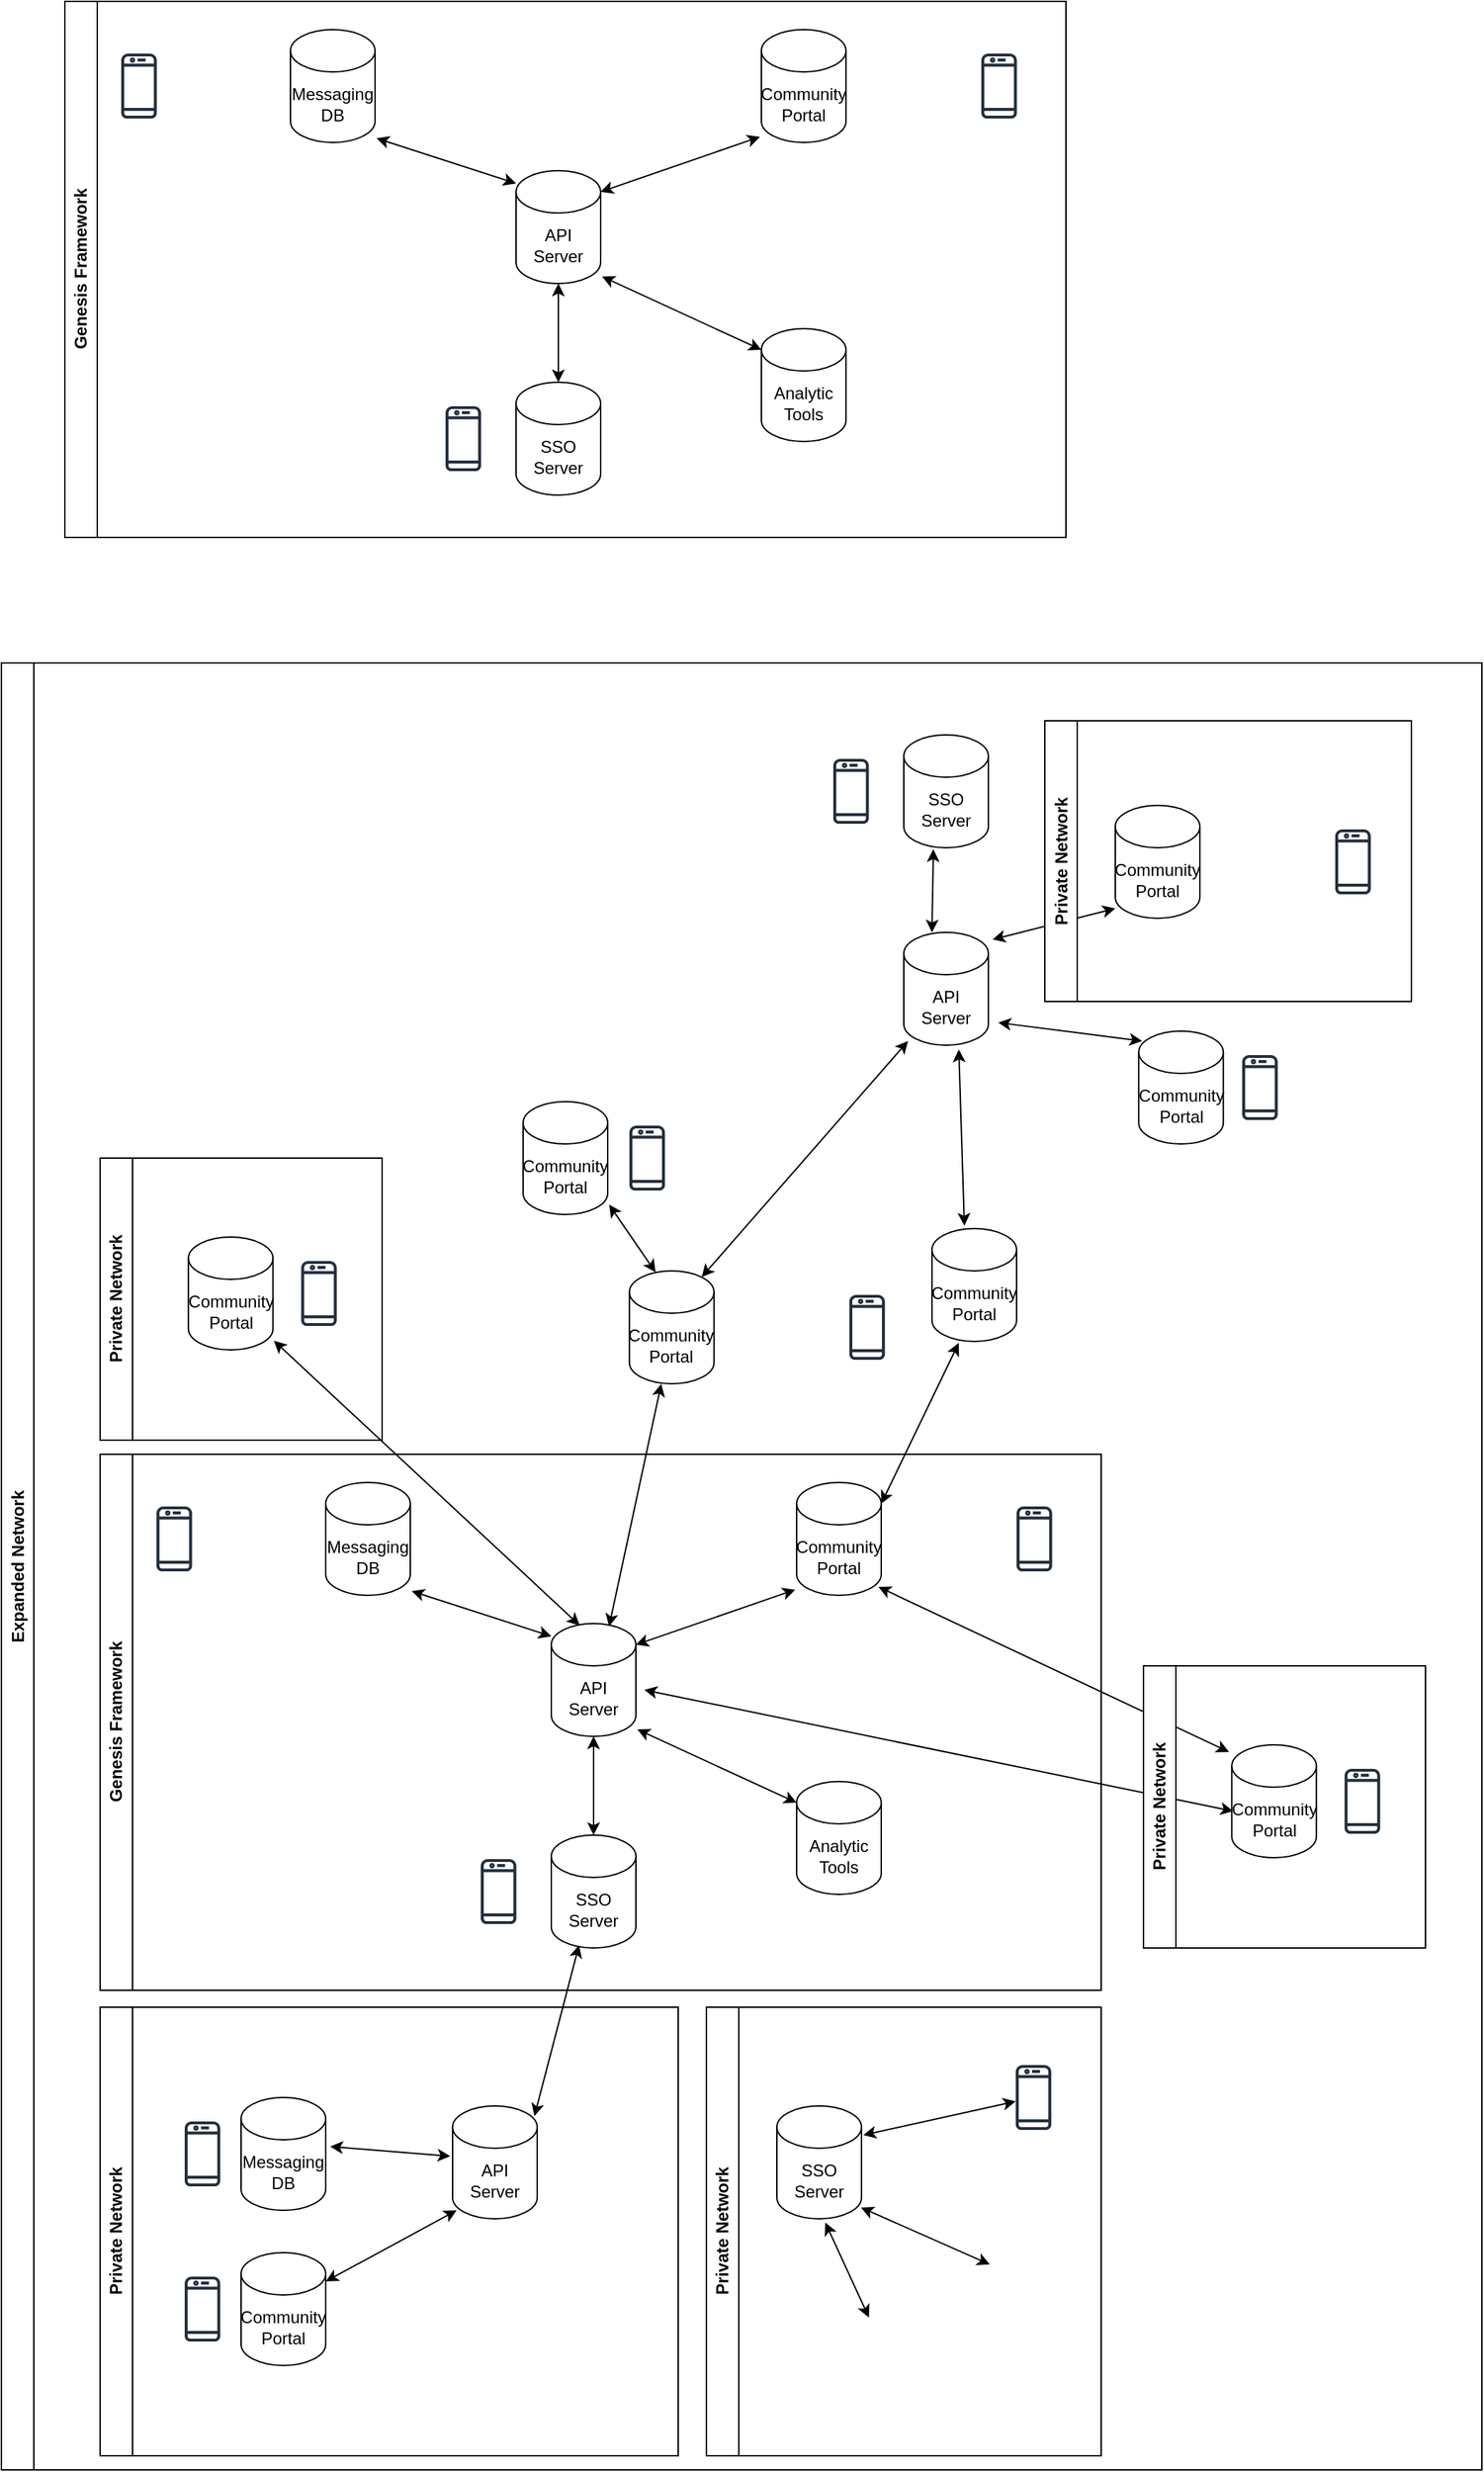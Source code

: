 <mxfile version="21.6.1" type="github">
  <diagram name="Page-1" id="wgeQyutbsQQGkMpldoMY">
    <mxGraphModel dx="1803" dy="1907" grid="1" gridSize="10" guides="1" tooltips="1" connect="1" arrows="1" fold="1" page="1" pageScale="1" pageWidth="827" pageHeight="1169" math="0" shadow="0">
      <root>
        <mxCell id="0" />
        <mxCell id="1" parent="0" />
        <mxCell id="xewjQf0Adfk6eAvZCkh6-1" value="API&lt;br&gt;Server" style="shape=cylinder3;whiteSpace=wrap;html=1;boundedLbl=1;backgroundOutline=1;size=15;" vertex="1" parent="1">
          <mxGeometry x="350" y="320" width="60" height="80" as="geometry" />
        </mxCell>
        <mxCell id="xewjQf0Adfk6eAvZCkh6-2" value="Messaging&lt;br&gt;DB" style="shape=cylinder3;whiteSpace=wrap;html=1;boundedLbl=1;backgroundOutline=1;size=15;" vertex="1" parent="1">
          <mxGeometry x="190" y="220" width="60" height="80" as="geometry" />
        </mxCell>
        <mxCell id="xewjQf0Adfk6eAvZCkh6-4" value="" style="shape=image;html=1;verticalAlign=top;verticalLabelPosition=bottom;labelBackgroundColor=#ffffff;imageAspect=0;aspect=fixed;image=https://cdn4.iconfinder.com/data/icons/computer-and-web-2/500/Dashboard-128.png" vertex="1" parent="1">
          <mxGeometry x="108" y="228" width="64" height="64" as="geometry" />
        </mxCell>
        <mxCell id="xewjQf0Adfk6eAvZCkh6-5" value="" style="sketch=0;outlineConnect=0;fontColor=#232F3E;gradientColor=none;fillColor=#232F3D;strokeColor=none;dashed=0;verticalLabelPosition=bottom;verticalAlign=top;align=center;html=1;fontSize=12;fontStyle=0;aspect=fixed;pointerEvents=1;shape=mxgraph.aws4.mobile_client;" vertex="1" parent="1">
          <mxGeometry x="70" y="236" width="25.23" height="48" as="geometry" />
        </mxCell>
        <mxCell id="xewjQf0Adfk6eAvZCkh6-6" value="" style="shape=image;html=1;verticalAlign=top;verticalLabelPosition=bottom;labelBackgroundColor=#ffffff;imageAspect=0;aspect=fixed;image=https://cdn4.iconfinder.com/data/icons/computer-and-web-2/500/Dashboard-128.png" vertex="1" parent="1">
          <mxGeometry x="606.62" y="228" width="64" height="64" as="geometry" />
        </mxCell>
        <mxCell id="xewjQf0Adfk6eAvZCkh6-7" value="Community&lt;br&gt;Portal" style="shape=cylinder3;whiteSpace=wrap;html=1;boundedLbl=1;backgroundOutline=1;size=15;" vertex="1" parent="1">
          <mxGeometry x="524" y="220" width="60" height="80" as="geometry" />
        </mxCell>
        <mxCell id="xewjQf0Adfk6eAvZCkh6-8" value="Analytic&lt;br&gt;Tools" style="shape=cylinder3;whiteSpace=wrap;html=1;boundedLbl=1;backgroundOutline=1;size=15;" vertex="1" parent="1">
          <mxGeometry x="524" y="432" width="60" height="80" as="geometry" />
        </mxCell>
        <mxCell id="xewjQf0Adfk6eAvZCkh6-9" value="" style="shape=image;html=1;verticalAlign=top;verticalLabelPosition=bottom;labelBackgroundColor=#ffffff;imageAspect=0;aspect=fixed;image=https://cdn4.iconfinder.com/data/icons/computer-and-web-2/500/Dashboard-128.png" vertex="1" parent="1">
          <mxGeometry x="606.62" y="440" width="64" height="64" as="geometry" />
        </mxCell>
        <mxCell id="xewjQf0Adfk6eAvZCkh6-11" value="" style="endArrow=classic;startArrow=classic;html=1;rounded=0;entryX=1.017;entryY=0.963;entryDx=0;entryDy=0;entryPerimeter=0;exitX=0;exitY=0.113;exitDx=0;exitDy=0;exitPerimeter=0;" edge="1" parent="1" source="xewjQf0Adfk6eAvZCkh6-1" target="xewjQf0Adfk6eAvZCkh6-2">
          <mxGeometry width="50" height="50" relative="1" as="geometry">
            <mxPoint x="400" y="470" as="sourcePoint" />
            <mxPoint x="280" y="400" as="targetPoint" />
          </mxGeometry>
        </mxCell>
        <mxCell id="xewjQf0Adfk6eAvZCkh6-12" value="" style="endArrow=classic;startArrow=classic;html=1;rounded=0;entryX=1;entryY=0;entryDx=0;entryDy=15;entryPerimeter=0;exitX=-0.017;exitY=0.95;exitDx=0;exitDy=0;exitPerimeter=0;" edge="1" parent="1" source="xewjQf0Adfk6eAvZCkh6-7" target="xewjQf0Adfk6eAvZCkh6-1">
          <mxGeometry width="50" height="50" relative="1" as="geometry">
            <mxPoint x="510" y="310" as="sourcePoint" />
            <mxPoint x="450" y="350" as="targetPoint" />
          </mxGeometry>
        </mxCell>
        <mxCell id="xewjQf0Adfk6eAvZCkh6-13" value="" style="sketch=0;outlineConnect=0;fontColor=#232F3E;gradientColor=none;fillColor=#232F3D;strokeColor=none;dashed=0;verticalLabelPosition=bottom;verticalAlign=top;align=center;html=1;fontSize=12;fontStyle=0;aspect=fixed;pointerEvents=1;shape=mxgraph.aws4.mobile_client;" vertex="1" parent="1">
          <mxGeometry x="300" y="486" width="25.23" height="48" as="geometry" />
        </mxCell>
        <mxCell id="xewjQf0Adfk6eAvZCkh6-14" value="SSO&lt;br&gt;Server" style="shape=cylinder3;whiteSpace=wrap;html=1;boundedLbl=1;backgroundOutline=1;size=15;" vertex="1" parent="1">
          <mxGeometry x="350" y="470" width="60" height="80" as="geometry" />
        </mxCell>
        <mxCell id="xewjQf0Adfk6eAvZCkh6-15" value="" style="endArrow=classic;startArrow=classic;html=1;rounded=0;exitX=0.5;exitY=0;exitDx=0;exitDy=0;exitPerimeter=0;entryX=0.5;entryY=1;entryDx=0;entryDy=0;entryPerimeter=0;" edge="1" parent="1" source="xewjQf0Adfk6eAvZCkh6-14" target="xewjQf0Adfk6eAvZCkh6-1">
          <mxGeometry width="50" height="50" relative="1" as="geometry">
            <mxPoint x="400" y="470" as="sourcePoint" />
            <mxPoint x="450" y="420" as="targetPoint" />
          </mxGeometry>
        </mxCell>
        <mxCell id="xewjQf0Adfk6eAvZCkh6-16" value="" style="endArrow=classic;startArrow=classic;html=1;rounded=0;entryX=0;entryY=0;entryDx=0;entryDy=15;entryPerimeter=0;exitX=1.017;exitY=0.938;exitDx=0;exitDy=0;exitPerimeter=0;" edge="1" parent="1" source="xewjQf0Adfk6eAvZCkh6-1" target="xewjQf0Adfk6eAvZCkh6-8">
          <mxGeometry width="50" height="50" relative="1" as="geometry">
            <mxPoint x="450" y="390" as="sourcePoint" />
            <mxPoint x="450" y="420" as="targetPoint" />
          </mxGeometry>
        </mxCell>
        <mxCell id="xewjQf0Adfk6eAvZCkh6-17" value="" style="shape=image;html=1;verticalAlign=top;verticalLabelPosition=bottom;labelBackgroundColor=#ffffff;imageAspect=0;aspect=fixed;image=https://cdn4.iconfinder.com/data/icons/computer-and-web-2/500/Dashboard-128.png" vertex="1" parent="1">
          <mxGeometry x="270" y="328" width="64" height="64" as="geometry" />
        </mxCell>
        <mxCell id="xewjQf0Adfk6eAvZCkh6-18" value="" style="sketch=0;outlineConnect=0;fontColor=#232F3E;gradientColor=none;fillColor=#232F3D;strokeColor=none;dashed=0;verticalLabelPosition=bottom;verticalAlign=top;align=center;html=1;fontSize=12;fontStyle=0;aspect=fixed;pointerEvents=1;shape=mxgraph.aws4.mobile_client;" vertex="1" parent="1">
          <mxGeometry x="680" y="236" width="25.23" height="48" as="geometry" />
        </mxCell>
        <mxCell id="xewjQf0Adfk6eAvZCkh6-19" value="" style="shape=image;html=1;verticalAlign=top;verticalLabelPosition=bottom;labelBackgroundColor=#ffffff;imageAspect=0;aspect=fixed;image=https://cdn4.iconfinder.com/data/icons/computer-and-web-2/500/Dashboard-128.png" vertex="1" parent="1">
          <mxGeometry x="488.01" y="78" width="64" height="64" as="geometry" />
        </mxCell>
        <mxCell id="xewjQf0Adfk6eAvZCkh6-20" value="Community&lt;br&gt;Portal" style="shape=cylinder3;whiteSpace=wrap;html=1;boundedLbl=1;backgroundOutline=1;size=15;" vertex="1" parent="1">
          <mxGeometry x="405.39" y="70" width="60" height="80" as="geometry" />
        </mxCell>
        <mxCell id="xewjQf0Adfk6eAvZCkh6-21" value="" style="sketch=0;outlineConnect=0;fontColor=#232F3E;gradientColor=none;fillColor=#232F3D;strokeColor=none;dashed=0;verticalLabelPosition=bottom;verticalAlign=top;align=center;html=1;fontSize=12;fontStyle=0;aspect=fixed;pointerEvents=1;shape=mxgraph.aws4.mobile_client;" vertex="1" parent="1">
          <mxGeometry x="561.39" y="86" width="25.23" height="48" as="geometry" />
        </mxCell>
        <mxCell id="xewjQf0Adfk6eAvZCkh6-22" value="" style="shape=image;html=1;verticalAlign=top;verticalLabelPosition=bottom;labelBackgroundColor=#ffffff;imageAspect=0;aspect=fixed;image=https://cdn4.iconfinder.com/data/icons/computer-and-web-2/500/Dashboard-128.png" vertex="1" parent="1">
          <mxGeometry x="702.62" y="48" width="64" height="64" as="geometry" />
        </mxCell>
        <mxCell id="xewjQf0Adfk6eAvZCkh6-23" value="Community&lt;br&gt;Portal" style="shape=cylinder3;whiteSpace=wrap;html=1;boundedLbl=1;backgroundOutline=1;size=15;" vertex="1" parent="1">
          <mxGeometry x="620" y="40" width="60" height="80" as="geometry" />
        </mxCell>
        <mxCell id="xewjQf0Adfk6eAvZCkh6-29" value="Community&lt;br&gt;Portal" style="shape=cylinder3;whiteSpace=wrap;html=1;boundedLbl=1;backgroundOutline=1;size=15;" vertex="1" parent="1">
          <mxGeometry x="330" y="-50" width="60" height="80" as="geometry" />
        </mxCell>
        <mxCell id="xewjQf0Adfk6eAvZCkh6-30" value="" style="sketch=0;outlineConnect=0;fontColor=#232F3E;gradientColor=none;fillColor=#232F3D;strokeColor=none;dashed=0;verticalLabelPosition=bottom;verticalAlign=top;align=center;html=1;fontSize=12;fontStyle=0;aspect=fixed;pointerEvents=1;shape=mxgraph.aws4.mobile_client;" vertex="1" parent="1">
          <mxGeometry x="405.39" y="-34" width="25.23" height="48" as="geometry" />
        </mxCell>
        <mxCell id="xewjQf0Adfk6eAvZCkh6-31" value="" style="endArrow=classic;startArrow=classic;html=1;rounded=0;entryX=0.377;entryY=1;entryDx=0;entryDy=0;entryPerimeter=0;exitX=0.683;exitY=0.025;exitDx=0;exitDy=0;exitPerimeter=0;" edge="1" parent="1" source="xewjQf0Adfk6eAvZCkh6-1" target="xewjQf0Adfk6eAvZCkh6-20">
          <mxGeometry width="50" height="50" relative="1" as="geometry">
            <mxPoint x="362.62" y="230" as="sourcePoint" />
            <mxPoint x="412.62" y="180" as="targetPoint" />
          </mxGeometry>
        </mxCell>
        <mxCell id="xewjQf0Adfk6eAvZCkh6-32" value="" style="endArrow=classic;startArrow=classic;html=1;rounded=0;entryX=1.017;entryY=0.913;entryDx=0;entryDy=0;entryPerimeter=0;exitX=0.31;exitY=0.013;exitDx=0;exitDy=0;exitPerimeter=0;" edge="1" parent="1" source="xewjQf0Adfk6eAvZCkh6-20" target="xewjQf0Adfk6eAvZCkh6-29">
          <mxGeometry width="50" height="50" relative="1" as="geometry">
            <mxPoint x="314" y="104" as="sourcePoint" />
            <mxPoint x="364" y="54" as="targetPoint" />
          </mxGeometry>
        </mxCell>
        <mxCell id="xewjQf0Adfk6eAvZCkh6-33" value="" style="endArrow=classic;startArrow=classic;html=1;rounded=0;entryX=0.317;entryY=1.013;entryDx=0;entryDy=0;entryPerimeter=0;exitX=1;exitY=0;exitDx=0;exitDy=15;exitPerimeter=0;" edge="1" parent="1" source="xewjQf0Adfk6eAvZCkh6-7" target="xewjQf0Adfk6eAvZCkh6-23">
          <mxGeometry width="50" height="50" relative="1" as="geometry">
            <mxPoint x="570" y="184" as="sourcePoint" />
            <mxPoint x="620" y="134" as="targetPoint" />
          </mxGeometry>
        </mxCell>
        <mxCell id="xewjQf0Adfk6eAvZCkh6-34" value="" style="endArrow=classic;startArrow=classic;html=1;rounded=0;exitX=1.1;exitY=0.588;exitDx=0;exitDy=0;exitPerimeter=0;entryX=0.017;entryY=0.588;entryDx=0;entryDy=0;entryPerimeter=0;" edge="1" parent="1" source="xewjQf0Adfk6eAvZCkh6-1" target="xewjQf0Adfk6eAvZCkh6-26">
          <mxGeometry width="50" height="50" relative="1" as="geometry">
            <mxPoint x="400" y="310" as="sourcePoint" />
            <mxPoint x="610" y="360" as="targetPoint" />
          </mxGeometry>
        </mxCell>
        <mxCell id="xewjQf0Adfk6eAvZCkh6-35" value="" style="endArrow=classic;startArrow=classic;html=1;rounded=0;entryX=-0.033;entryY=0.063;entryDx=0;entryDy=0;entryPerimeter=0;exitX=0.967;exitY=0.925;exitDx=0;exitDy=0;exitPerimeter=0;" edge="1" parent="1" source="xewjQf0Adfk6eAvZCkh6-7" target="xewjQf0Adfk6eAvZCkh6-26">
          <mxGeometry width="50" height="50" relative="1" as="geometry">
            <mxPoint x="440" y="278" as="sourcePoint" />
            <mxPoint x="490" y="228" as="targetPoint" />
          </mxGeometry>
        </mxCell>
        <mxCell id="xewjQf0Adfk6eAvZCkh6-36" value="API&lt;br&gt;Server" style="shape=cylinder3;whiteSpace=wrap;html=1;boundedLbl=1;backgroundOutline=1;size=15;" vertex="1" parent="1">
          <mxGeometry x="600" y="-170" width="60" height="80" as="geometry" />
        </mxCell>
        <mxCell id="xewjQf0Adfk6eAvZCkh6-37" value="" style="shape=image;html=1;verticalAlign=top;verticalLabelPosition=bottom;labelBackgroundColor=#ffffff;imageAspect=0;aspect=fixed;image=https://cdn4.iconfinder.com/data/icons/computer-and-web-2/500/Dashboard-128.png" vertex="1" parent="1">
          <mxGeometry x="520" y="-162" width="64" height="64" as="geometry" />
        </mxCell>
        <mxCell id="xewjQf0Adfk6eAvZCkh6-38" value="" style="endArrow=classic;startArrow=classic;html=1;rounded=0;entryX=0.05;entryY=0.963;entryDx=0;entryDy=0;entryPerimeter=0;exitX=0.855;exitY=0;exitDx=0;exitDy=4.35;exitPerimeter=0;" edge="1" parent="1" source="xewjQf0Adfk6eAvZCkh6-20" target="xewjQf0Adfk6eAvZCkh6-36">
          <mxGeometry width="50" height="50" relative="1" as="geometry">
            <mxPoint x="502.01" y="10" as="sourcePoint" />
            <mxPoint x="552.01" y="-40" as="targetPoint" />
          </mxGeometry>
        </mxCell>
        <mxCell id="xewjQf0Adfk6eAvZCkh6-39" value="" style="endArrow=classic;startArrow=classic;html=1;rounded=0;entryX=0.65;entryY=1.038;entryDx=0;entryDy=0;entryPerimeter=0;exitX=0.383;exitY=-0.025;exitDx=0;exitDy=0;exitPerimeter=0;" edge="1" parent="1" source="xewjQf0Adfk6eAvZCkh6-23" target="xewjQf0Adfk6eAvZCkh6-36">
          <mxGeometry width="50" height="50" relative="1" as="geometry">
            <mxPoint x="625" y="30" as="sourcePoint" />
            <mxPoint x="675" y="-20" as="targetPoint" />
          </mxGeometry>
        </mxCell>
        <mxCell id="xewjQf0Adfk6eAvZCkh6-40" value="" style="shape=image;html=1;verticalAlign=top;verticalLabelPosition=bottom;labelBackgroundColor=#ffffff;imageAspect=0;aspect=fixed;image=https://cdn4.iconfinder.com/data/icons/computer-and-web-2/500/Dashboard-128.png" vertex="1" parent="1">
          <mxGeometry x="832.62" y="-252" width="64" height="64" as="geometry" />
        </mxCell>
        <mxCell id="xewjQf0Adfk6eAvZCkh6-41" value="Community&lt;br&gt;Portal" style="shape=cylinder3;whiteSpace=wrap;html=1;boundedLbl=1;backgroundOutline=1;size=15;" vertex="1" parent="1">
          <mxGeometry x="750" y="-260" width="60" height="80" as="geometry" />
        </mxCell>
        <mxCell id="xewjQf0Adfk6eAvZCkh6-42" value="" style="sketch=0;outlineConnect=0;fontColor=#232F3E;gradientColor=none;fillColor=#232F3D;strokeColor=none;dashed=0;verticalLabelPosition=bottom;verticalAlign=top;align=center;html=1;fontSize=12;fontStyle=0;aspect=fixed;pointerEvents=1;shape=mxgraph.aws4.mobile_client;" vertex="1" parent="1">
          <mxGeometry x="906" y="-244" width="25.23" height="48" as="geometry" />
        </mxCell>
        <mxCell id="xewjQf0Adfk6eAvZCkh6-44" value="Community&lt;br&gt;Portal" style="shape=cylinder3;whiteSpace=wrap;html=1;boundedLbl=1;backgroundOutline=1;size=15;" vertex="1" parent="1">
          <mxGeometry x="766.62" y="-100" width="60" height="80" as="geometry" />
        </mxCell>
        <mxCell id="xewjQf0Adfk6eAvZCkh6-45" value="" style="sketch=0;outlineConnect=0;fontColor=#232F3E;gradientColor=none;fillColor=#232F3D;strokeColor=none;dashed=0;verticalLabelPosition=bottom;verticalAlign=top;align=center;html=1;fontSize=12;fontStyle=0;aspect=fixed;pointerEvents=1;shape=mxgraph.aws4.mobile_client;" vertex="1" parent="1">
          <mxGeometry x="840" y="-84" width="25.23" height="48" as="geometry" />
        </mxCell>
        <mxCell id="xewjQf0Adfk6eAvZCkh6-46" value="" style="endArrow=classic;startArrow=classic;html=1;rounded=0;exitX=1.05;exitY=0.063;exitDx=0;exitDy=0;exitPerimeter=0;entryX=0;entryY=0.913;entryDx=0;entryDy=0;entryPerimeter=0;" edge="1" parent="1" source="xewjQf0Adfk6eAvZCkh6-36" target="xewjQf0Adfk6eAvZCkh6-41">
          <mxGeometry width="50" height="50" relative="1" as="geometry">
            <mxPoint x="685.23" y="-130" as="sourcePoint" />
            <mxPoint x="735.23" y="-180" as="targetPoint" />
          </mxGeometry>
        </mxCell>
        <mxCell id="xewjQf0Adfk6eAvZCkh6-47" value="" style="endArrow=classic;startArrow=classic;html=1;rounded=0;entryX=0.04;entryY=0.088;entryDx=0;entryDy=0;entryPerimeter=0;exitX=1.117;exitY=0.8;exitDx=0;exitDy=0;exitPerimeter=0;" edge="1" parent="1" source="xewjQf0Adfk6eAvZCkh6-36" target="xewjQf0Adfk6eAvZCkh6-44">
          <mxGeometry width="50" height="50" relative="1" as="geometry">
            <mxPoint x="700" y="-70" as="sourcePoint" />
            <mxPoint x="750" y="-120" as="targetPoint" />
          </mxGeometry>
        </mxCell>
        <mxCell id="xewjQf0Adfk6eAvZCkh6-49" value="" style="sketch=0;outlineConnect=0;fontColor=#232F3E;gradientColor=none;fillColor=#232F3D;strokeColor=none;dashed=0;verticalLabelPosition=bottom;verticalAlign=top;align=center;html=1;fontSize=12;fontStyle=0;aspect=fixed;pointerEvents=1;shape=mxgraph.aws4.mobile_client;" vertex="1" parent="1">
          <mxGeometry x="550" y="-294" width="25.23" height="48" as="geometry" />
        </mxCell>
        <mxCell id="xewjQf0Adfk6eAvZCkh6-50" value="SSO&lt;br&gt;Server" style="shape=cylinder3;whiteSpace=wrap;html=1;boundedLbl=1;backgroundOutline=1;size=15;" vertex="1" parent="1">
          <mxGeometry x="600" y="-310" width="60" height="80" as="geometry" />
        </mxCell>
        <mxCell id="xewjQf0Adfk6eAvZCkh6-51" value="" style="endArrow=classic;startArrow=classic;html=1;rounded=0;entryX=0.35;entryY=1.013;entryDx=0;entryDy=0;entryPerimeter=0;exitX=0.333;exitY=0;exitDx=0;exitDy=0;exitPerimeter=0;" edge="1" parent="1" source="xewjQf0Adfk6eAvZCkh6-36" target="xewjQf0Adfk6eAvZCkh6-50">
          <mxGeometry width="50" height="50" relative="1" as="geometry">
            <mxPoint x="570" y="-170" as="sourcePoint" />
            <mxPoint x="620" y="-220" as="targetPoint" />
          </mxGeometry>
        </mxCell>
        <mxCell id="xewjQf0Adfk6eAvZCkh6-52" value="Expanded Network" style="swimlane;horizontal=0;whiteSpace=wrap;html=1;" vertex="1" parent="1">
          <mxGeometry x="-40" y="-361" width="1050" height="1281" as="geometry" />
        </mxCell>
        <mxCell id="xewjQf0Adfk6eAvZCkh6-53" value="Private Network" style="swimlane;horizontal=0;whiteSpace=wrap;html=1;" vertex="1" parent="xewjQf0Adfk6eAvZCkh6-52">
          <mxGeometry x="810" y="711" width="200" height="200" as="geometry" />
        </mxCell>
        <mxCell id="xewjQf0Adfk6eAvZCkh6-26" value="Community&lt;br&gt;Portal" style="shape=cylinder3;whiteSpace=wrap;html=1;boundedLbl=1;backgroundOutline=1;size=15;" vertex="1" parent="xewjQf0Adfk6eAvZCkh6-53">
          <mxGeometry x="62.62" y="56" width="60" height="80" as="geometry" />
        </mxCell>
        <mxCell id="xewjQf0Adfk6eAvZCkh6-27" value="" style="sketch=0;outlineConnect=0;fontColor=#232F3E;gradientColor=none;fillColor=#232F3D;strokeColor=none;dashed=0;verticalLabelPosition=bottom;verticalAlign=top;align=center;html=1;fontSize=12;fontStyle=0;aspect=fixed;pointerEvents=1;shape=mxgraph.aws4.mobile_client;" vertex="1" parent="xewjQf0Adfk6eAvZCkh6-53">
          <mxGeometry x="142.62" y="72" width="25.23" height="48" as="geometry" />
        </mxCell>
        <mxCell id="xewjQf0Adfk6eAvZCkh6-56" value="Private Network" style="swimlane;horizontal=0;whiteSpace=wrap;html=1;" vertex="1" parent="xewjQf0Adfk6eAvZCkh6-52">
          <mxGeometry x="70" y="953" width="410" height="318" as="geometry" />
        </mxCell>
        <mxCell id="xewjQf0Adfk6eAvZCkh6-54" value="Community&lt;br&gt;Portal" style="shape=cylinder3;whiteSpace=wrap;html=1;boundedLbl=1;backgroundOutline=1;size=15;" vertex="1" parent="xewjQf0Adfk6eAvZCkh6-56">
          <mxGeometry x="100" y="174" width="60" height="80" as="geometry" />
        </mxCell>
        <mxCell id="xewjQf0Adfk6eAvZCkh6-55" value="" style="sketch=0;outlineConnect=0;fontColor=#232F3E;gradientColor=none;fillColor=#232F3D;strokeColor=none;dashed=0;verticalLabelPosition=bottom;verticalAlign=top;align=center;html=1;fontSize=12;fontStyle=0;aspect=fixed;pointerEvents=1;shape=mxgraph.aws4.mobile_client;" vertex="1" parent="xewjQf0Adfk6eAvZCkh6-56">
          <mxGeometry x="60" y="80" width="25.23" height="48" as="geometry" />
        </mxCell>
        <mxCell id="xewjQf0Adfk6eAvZCkh6-57" value="API&lt;br&gt;Server" style="shape=cylinder3;whiteSpace=wrap;html=1;boundedLbl=1;backgroundOutline=1;size=15;" vertex="1" parent="xewjQf0Adfk6eAvZCkh6-56">
          <mxGeometry x="250" y="70" width="60" height="80" as="geometry" />
        </mxCell>
        <mxCell id="xewjQf0Adfk6eAvZCkh6-65" value="" style="shape=image;html=1;verticalAlign=top;verticalLabelPosition=bottom;labelBackgroundColor=#ffffff;imageAspect=0;aspect=fixed;image=https://cdn4.iconfinder.com/data/icons/computer-and-web-2/500/Dashboard-128.png" vertex="1" parent="xewjQf0Adfk6eAvZCkh6-56">
          <mxGeometry x="330" y="80" width="64" height="64" as="geometry" />
        </mxCell>
        <mxCell id="xewjQf0Adfk6eAvZCkh6-58" value="Messaging&lt;br&gt;DB" style="shape=cylinder3;whiteSpace=wrap;html=1;boundedLbl=1;backgroundOutline=1;size=15;" vertex="1" parent="xewjQf0Adfk6eAvZCkh6-56">
          <mxGeometry x="100" y="64" width="60" height="80" as="geometry" />
        </mxCell>
        <mxCell id="xewjQf0Adfk6eAvZCkh6-61" value="" style="endArrow=classic;startArrow=classic;html=1;rounded=0;entryX=1.053;entryY=0.435;entryDx=0;entryDy=0;entryPerimeter=0;exitX=-0.027;exitY=0.445;exitDx=0;exitDy=0;exitPerimeter=0;" edge="1" parent="xewjQf0Adfk6eAvZCkh6-56" source="xewjQf0Adfk6eAvZCkh6-57" target="xewjQf0Adfk6eAvZCkh6-58">
          <mxGeometry width="50" height="50" relative="1" as="geometry">
            <mxPoint x="660" y="424" as="sourcePoint" />
            <mxPoint x="540" y="354" as="targetPoint" />
          </mxGeometry>
        </mxCell>
        <mxCell id="xewjQf0Adfk6eAvZCkh6-64" value="" style="endArrow=classic;startArrow=classic;html=1;rounded=0;exitX=1;exitY=0.255;exitDx=0;exitDy=0;exitPerimeter=0;entryX=0.047;entryY=0.925;entryDx=0;entryDy=0;entryPerimeter=0;" edge="1" parent="xewjQf0Adfk6eAvZCkh6-56" source="xewjQf0Adfk6eAvZCkh6-54" target="xewjQf0Adfk6eAvZCkh6-57">
          <mxGeometry width="50" height="50" relative="1" as="geometry">
            <mxPoint x="660" y="382" as="sourcePoint" />
            <mxPoint x="710" y="332" as="targetPoint" />
          </mxGeometry>
        </mxCell>
        <mxCell id="xewjQf0Adfk6eAvZCkh6-60" value="" style="sketch=0;outlineConnect=0;fontColor=#232F3E;gradientColor=none;fillColor=#232F3D;strokeColor=none;dashed=0;verticalLabelPosition=bottom;verticalAlign=top;align=center;html=1;fontSize=12;fontStyle=0;aspect=fixed;pointerEvents=1;shape=mxgraph.aws4.mobile_client;" vertex="1" parent="xewjQf0Adfk6eAvZCkh6-56">
          <mxGeometry x="60" y="190" width="25.23" height="48" as="geometry" />
        </mxCell>
        <mxCell id="xewjQf0Adfk6eAvZCkh6-67" value="Private Network" style="swimlane;horizontal=0;whiteSpace=wrap;html=1;" vertex="1" parent="xewjQf0Adfk6eAvZCkh6-52">
          <mxGeometry x="500" y="953" width="280" height="318" as="geometry" />
        </mxCell>
        <mxCell id="xewjQf0Adfk6eAvZCkh6-62" value="" style="sketch=0;outlineConnect=0;fontColor=#232F3E;gradientColor=none;fillColor=#232F3D;strokeColor=none;dashed=0;verticalLabelPosition=bottom;verticalAlign=top;align=center;html=1;fontSize=12;fontStyle=0;aspect=fixed;pointerEvents=1;shape=mxgraph.aws4.mobile_client;" vertex="1" parent="xewjQf0Adfk6eAvZCkh6-67">
          <mxGeometry x="219.39" y="40" width="25.23" height="48" as="geometry" />
        </mxCell>
        <mxCell id="xewjQf0Adfk6eAvZCkh6-63" value="SSO&lt;br&gt;Server" style="shape=cylinder3;whiteSpace=wrap;html=1;boundedLbl=1;backgroundOutline=1;size=15;" vertex="1" parent="xewjQf0Adfk6eAvZCkh6-67">
          <mxGeometry x="50" y="70" width="60" height="80" as="geometry" />
        </mxCell>
        <mxCell id="xewjQf0Adfk6eAvZCkh6-59" value="" style="shape=image;html=1;verticalAlign=top;verticalLabelPosition=bottom;labelBackgroundColor=#ffffff;imageAspect=0;aspect=fixed;image=https://cdn4.iconfinder.com/data/icons/computer-and-web-2/500/Dashboard-128.png" vertex="1" parent="xewjQf0Adfk6eAvZCkh6-67">
          <mxGeometry x="98" y="220" width="64" height="64" as="geometry" />
        </mxCell>
        <mxCell id="xewjQf0Adfk6eAvZCkh6-68" value="" style="endArrow=classic;startArrow=classic;html=1;rounded=0;entryX=0.572;entryY=1.033;entryDx=0;entryDy=0;entryPerimeter=0;" edge="1" parent="xewjQf0Adfk6eAvZCkh6-67" source="xewjQf0Adfk6eAvZCkh6-59" target="xewjQf0Adfk6eAvZCkh6-63">
          <mxGeometry width="50" height="50" relative="1" as="geometry">
            <mxPoint x="130" y="210" as="sourcePoint" />
            <mxPoint x="90" y="160" as="targetPoint" />
          </mxGeometry>
        </mxCell>
        <mxCell id="xewjQf0Adfk6eAvZCkh6-69" value="" style="shape=image;html=1;verticalAlign=top;verticalLabelPosition=bottom;labelBackgroundColor=#ffffff;imageAspect=0;aspect=fixed;image=https://cdn4.iconfinder.com/data/icons/computer-and-web-2/500/Dashboard-128.png" vertex="1" parent="xewjQf0Adfk6eAvZCkh6-67">
          <mxGeometry x="200" y="170" width="64" height="64" as="geometry" />
        </mxCell>
        <mxCell id="xewjQf0Adfk6eAvZCkh6-70" value="" style="endArrow=classic;startArrow=classic;html=1;rounded=0;exitX=1.022;exitY=0.258;exitDx=0;exitDy=0;exitPerimeter=0;" edge="1" parent="xewjQf0Adfk6eAvZCkh6-67" source="xewjQf0Adfk6eAvZCkh6-63" target="xewjQf0Adfk6eAvZCkh6-62">
          <mxGeometry width="50" height="50" relative="1" as="geometry">
            <mxPoint x="30" y="140" as="sourcePoint" />
            <mxPoint x="80" y="90" as="targetPoint" />
          </mxGeometry>
        </mxCell>
        <mxCell id="xewjQf0Adfk6eAvZCkh6-71" value="" style="endArrow=classic;startArrow=classic;html=1;rounded=0;entryX=0.016;entryY=0.193;entryDx=0;entryDy=0;entryPerimeter=0;exitX=0.994;exitY=0.9;exitDx=0;exitDy=0;exitPerimeter=0;" edge="1" parent="xewjQf0Adfk6eAvZCkh6-67" source="xewjQf0Adfk6eAvZCkh6-63" target="xewjQf0Adfk6eAvZCkh6-69">
          <mxGeometry width="50" height="50" relative="1" as="geometry">
            <mxPoint x="30" y="140" as="sourcePoint" />
            <mxPoint x="80" y="90" as="targetPoint" />
          </mxGeometry>
        </mxCell>
        <mxCell id="xewjQf0Adfk6eAvZCkh6-72" value="Private Network" style="swimlane;horizontal=0;whiteSpace=wrap;html=1;" vertex="1" parent="xewjQf0Adfk6eAvZCkh6-52">
          <mxGeometry x="740" y="41" width="260" height="199" as="geometry" />
        </mxCell>
        <mxCell id="xewjQf0Adfk6eAvZCkh6-73" value="Private Network" style="swimlane;horizontal=0;whiteSpace=wrap;html=1;" vertex="1" parent="xewjQf0Adfk6eAvZCkh6-52">
          <mxGeometry x="70" y="351" width="200" height="200" as="geometry" />
        </mxCell>
        <mxCell id="xewjQf0Adfk6eAvZCkh6-74" value="Community&lt;br&gt;Portal" style="shape=cylinder3;whiteSpace=wrap;html=1;boundedLbl=1;backgroundOutline=1;size=15;" vertex="1" parent="xewjQf0Adfk6eAvZCkh6-73">
          <mxGeometry x="62.62" y="56" width="60" height="80" as="geometry" />
        </mxCell>
        <mxCell id="xewjQf0Adfk6eAvZCkh6-75" value="" style="sketch=0;outlineConnect=0;fontColor=#232F3E;gradientColor=none;fillColor=#232F3D;strokeColor=none;dashed=0;verticalLabelPosition=bottom;verticalAlign=top;align=center;html=1;fontSize=12;fontStyle=0;aspect=fixed;pointerEvents=1;shape=mxgraph.aws4.mobile_client;" vertex="1" parent="xewjQf0Adfk6eAvZCkh6-73">
          <mxGeometry x="142.62" y="72" width="25.23" height="48" as="geometry" />
        </mxCell>
        <mxCell id="xewjQf0Adfk6eAvZCkh6-48" value="Genesis Framework" style="swimlane;horizontal=0;whiteSpace=wrap;html=1;" vertex="1" parent="1">
          <mxGeometry x="30" y="200" width="710" height="380" as="geometry" />
        </mxCell>
        <mxCell id="xewjQf0Adfk6eAvZCkh6-66" value="" style="endArrow=classic;startArrow=classic;html=1;rounded=0;entryX=0.967;entryY=0.09;entryDx=0;entryDy=0;entryPerimeter=0;exitX=0.328;exitY=0.975;exitDx=0;exitDy=0;exitPerimeter=0;" edge="1" parent="1" source="xewjQf0Adfk6eAvZCkh6-14" target="xewjQf0Adfk6eAvZCkh6-57">
          <mxGeometry width="50" height="50" relative="1" as="geometry">
            <mxPoint x="370" y="570" as="sourcePoint" />
            <mxPoint x="350" y="690" as="targetPoint" />
          </mxGeometry>
        </mxCell>
        <mxCell id="xewjQf0Adfk6eAvZCkh6-76" value="" style="endArrow=classic;startArrow=classic;html=1;rounded=0;exitX=0.336;exitY=0.017;exitDx=0;exitDy=0;exitPerimeter=0;entryX=1.01;entryY=0.918;entryDx=0;entryDy=0;entryPerimeter=0;" edge="1" parent="1" source="xewjQf0Adfk6eAvZCkh6-1" target="xewjQf0Adfk6eAvZCkh6-74">
          <mxGeometry width="50" height="50" relative="1" as="geometry">
            <mxPoint x="370" y="310" as="sourcePoint" />
            <mxPoint x="370" y="250" as="targetPoint" />
          </mxGeometry>
        </mxCell>
        <mxCell id="xewjQf0Adfk6eAvZCkh6-77" value="API&lt;br&gt;Server" style="shape=cylinder3;whiteSpace=wrap;html=1;boundedLbl=1;backgroundOutline=1;size=15;" vertex="1" parent="1">
          <mxGeometry x="325" y="-710" width="60" height="80" as="geometry" />
        </mxCell>
        <mxCell id="xewjQf0Adfk6eAvZCkh6-78" value="Messaging&lt;br&gt;DB" style="shape=cylinder3;whiteSpace=wrap;html=1;boundedLbl=1;backgroundOutline=1;size=15;" vertex="1" parent="1">
          <mxGeometry x="165" y="-810" width="60" height="80" as="geometry" />
        </mxCell>
        <mxCell id="xewjQf0Adfk6eAvZCkh6-79" value="" style="shape=image;html=1;verticalAlign=top;verticalLabelPosition=bottom;labelBackgroundColor=#ffffff;imageAspect=0;aspect=fixed;image=https://cdn4.iconfinder.com/data/icons/computer-and-web-2/500/Dashboard-128.png" vertex="1" parent="1">
          <mxGeometry x="83" y="-802" width="64" height="64" as="geometry" />
        </mxCell>
        <mxCell id="xewjQf0Adfk6eAvZCkh6-80" value="" style="sketch=0;outlineConnect=0;fontColor=#232F3E;gradientColor=none;fillColor=#232F3D;strokeColor=none;dashed=0;verticalLabelPosition=bottom;verticalAlign=top;align=center;html=1;fontSize=12;fontStyle=0;aspect=fixed;pointerEvents=1;shape=mxgraph.aws4.mobile_client;" vertex="1" parent="1">
          <mxGeometry x="45" y="-794" width="25.23" height="48" as="geometry" />
        </mxCell>
        <mxCell id="xewjQf0Adfk6eAvZCkh6-81" value="" style="shape=image;html=1;verticalAlign=top;verticalLabelPosition=bottom;labelBackgroundColor=#ffffff;imageAspect=0;aspect=fixed;image=https://cdn4.iconfinder.com/data/icons/computer-and-web-2/500/Dashboard-128.png" vertex="1" parent="1">
          <mxGeometry x="581.62" y="-802" width="64" height="64" as="geometry" />
        </mxCell>
        <mxCell id="xewjQf0Adfk6eAvZCkh6-82" value="Community&lt;br&gt;Portal" style="shape=cylinder3;whiteSpace=wrap;html=1;boundedLbl=1;backgroundOutline=1;size=15;" vertex="1" parent="1">
          <mxGeometry x="499" y="-810" width="60" height="80" as="geometry" />
        </mxCell>
        <mxCell id="xewjQf0Adfk6eAvZCkh6-83" value="Analytic&lt;br&gt;Tools" style="shape=cylinder3;whiteSpace=wrap;html=1;boundedLbl=1;backgroundOutline=1;size=15;" vertex="1" parent="1">
          <mxGeometry x="499" y="-598" width="60" height="80" as="geometry" />
        </mxCell>
        <mxCell id="xewjQf0Adfk6eAvZCkh6-84" value="" style="shape=image;html=1;verticalAlign=top;verticalLabelPosition=bottom;labelBackgroundColor=#ffffff;imageAspect=0;aspect=fixed;image=https://cdn4.iconfinder.com/data/icons/computer-and-web-2/500/Dashboard-128.png" vertex="1" parent="1">
          <mxGeometry x="581.62" y="-590" width="64" height="64" as="geometry" />
        </mxCell>
        <mxCell id="xewjQf0Adfk6eAvZCkh6-85" value="" style="endArrow=classic;startArrow=classic;html=1;rounded=0;entryX=1.017;entryY=0.963;entryDx=0;entryDy=0;entryPerimeter=0;exitX=0;exitY=0.113;exitDx=0;exitDy=0;exitPerimeter=0;" edge="1" parent="1" source="xewjQf0Adfk6eAvZCkh6-77" target="xewjQf0Adfk6eAvZCkh6-78">
          <mxGeometry width="50" height="50" relative="1" as="geometry">
            <mxPoint x="375" y="-560" as="sourcePoint" />
            <mxPoint x="255" y="-630" as="targetPoint" />
          </mxGeometry>
        </mxCell>
        <mxCell id="xewjQf0Adfk6eAvZCkh6-86" value="" style="endArrow=classic;startArrow=classic;html=1;rounded=0;entryX=1;entryY=0;entryDx=0;entryDy=15;entryPerimeter=0;exitX=-0.017;exitY=0.95;exitDx=0;exitDy=0;exitPerimeter=0;" edge="1" parent="1" source="xewjQf0Adfk6eAvZCkh6-82" target="xewjQf0Adfk6eAvZCkh6-77">
          <mxGeometry width="50" height="50" relative="1" as="geometry">
            <mxPoint x="485" y="-720" as="sourcePoint" />
            <mxPoint x="425" y="-680" as="targetPoint" />
          </mxGeometry>
        </mxCell>
        <mxCell id="xewjQf0Adfk6eAvZCkh6-87" value="" style="sketch=0;outlineConnect=0;fontColor=#232F3E;gradientColor=none;fillColor=#232F3D;strokeColor=none;dashed=0;verticalLabelPosition=bottom;verticalAlign=top;align=center;html=1;fontSize=12;fontStyle=0;aspect=fixed;pointerEvents=1;shape=mxgraph.aws4.mobile_client;" vertex="1" parent="1">
          <mxGeometry x="275" y="-544" width="25.23" height="48" as="geometry" />
        </mxCell>
        <mxCell id="xewjQf0Adfk6eAvZCkh6-88" value="SSO&lt;br&gt;Server" style="shape=cylinder3;whiteSpace=wrap;html=1;boundedLbl=1;backgroundOutline=1;size=15;" vertex="1" parent="1">
          <mxGeometry x="325" y="-560" width="60" height="80" as="geometry" />
        </mxCell>
        <mxCell id="xewjQf0Adfk6eAvZCkh6-89" value="" style="endArrow=classic;startArrow=classic;html=1;rounded=0;exitX=0.5;exitY=0;exitDx=0;exitDy=0;exitPerimeter=0;entryX=0.5;entryY=1;entryDx=0;entryDy=0;entryPerimeter=0;" edge="1" parent="1" source="xewjQf0Adfk6eAvZCkh6-88" target="xewjQf0Adfk6eAvZCkh6-77">
          <mxGeometry width="50" height="50" relative="1" as="geometry">
            <mxPoint x="375" y="-560" as="sourcePoint" />
            <mxPoint x="425" y="-610" as="targetPoint" />
          </mxGeometry>
        </mxCell>
        <mxCell id="xewjQf0Adfk6eAvZCkh6-90" value="" style="endArrow=classic;startArrow=classic;html=1;rounded=0;entryX=0;entryY=0;entryDx=0;entryDy=15;entryPerimeter=0;exitX=1.017;exitY=0.938;exitDx=0;exitDy=0;exitPerimeter=0;" edge="1" parent="1" source="xewjQf0Adfk6eAvZCkh6-77" target="xewjQf0Adfk6eAvZCkh6-83">
          <mxGeometry width="50" height="50" relative="1" as="geometry">
            <mxPoint x="425" y="-640" as="sourcePoint" />
            <mxPoint x="425" y="-610" as="targetPoint" />
          </mxGeometry>
        </mxCell>
        <mxCell id="xewjQf0Adfk6eAvZCkh6-91" value="" style="shape=image;html=1;verticalAlign=top;verticalLabelPosition=bottom;labelBackgroundColor=#ffffff;imageAspect=0;aspect=fixed;image=https://cdn4.iconfinder.com/data/icons/computer-and-web-2/500/Dashboard-128.png" vertex="1" parent="1">
          <mxGeometry x="245" y="-702" width="64" height="64" as="geometry" />
        </mxCell>
        <mxCell id="xewjQf0Adfk6eAvZCkh6-92" value="" style="sketch=0;outlineConnect=0;fontColor=#232F3E;gradientColor=none;fillColor=#232F3D;strokeColor=none;dashed=0;verticalLabelPosition=bottom;verticalAlign=top;align=center;html=1;fontSize=12;fontStyle=0;aspect=fixed;pointerEvents=1;shape=mxgraph.aws4.mobile_client;" vertex="1" parent="1">
          <mxGeometry x="655" y="-794" width="25.23" height="48" as="geometry" />
        </mxCell>
        <mxCell id="xewjQf0Adfk6eAvZCkh6-93" value="Genesis Framework" style="swimlane;horizontal=0;whiteSpace=wrap;html=1;" vertex="1" parent="1">
          <mxGeometry x="5" y="-830" width="710" height="380" as="geometry" />
        </mxCell>
      </root>
    </mxGraphModel>
  </diagram>
</mxfile>
